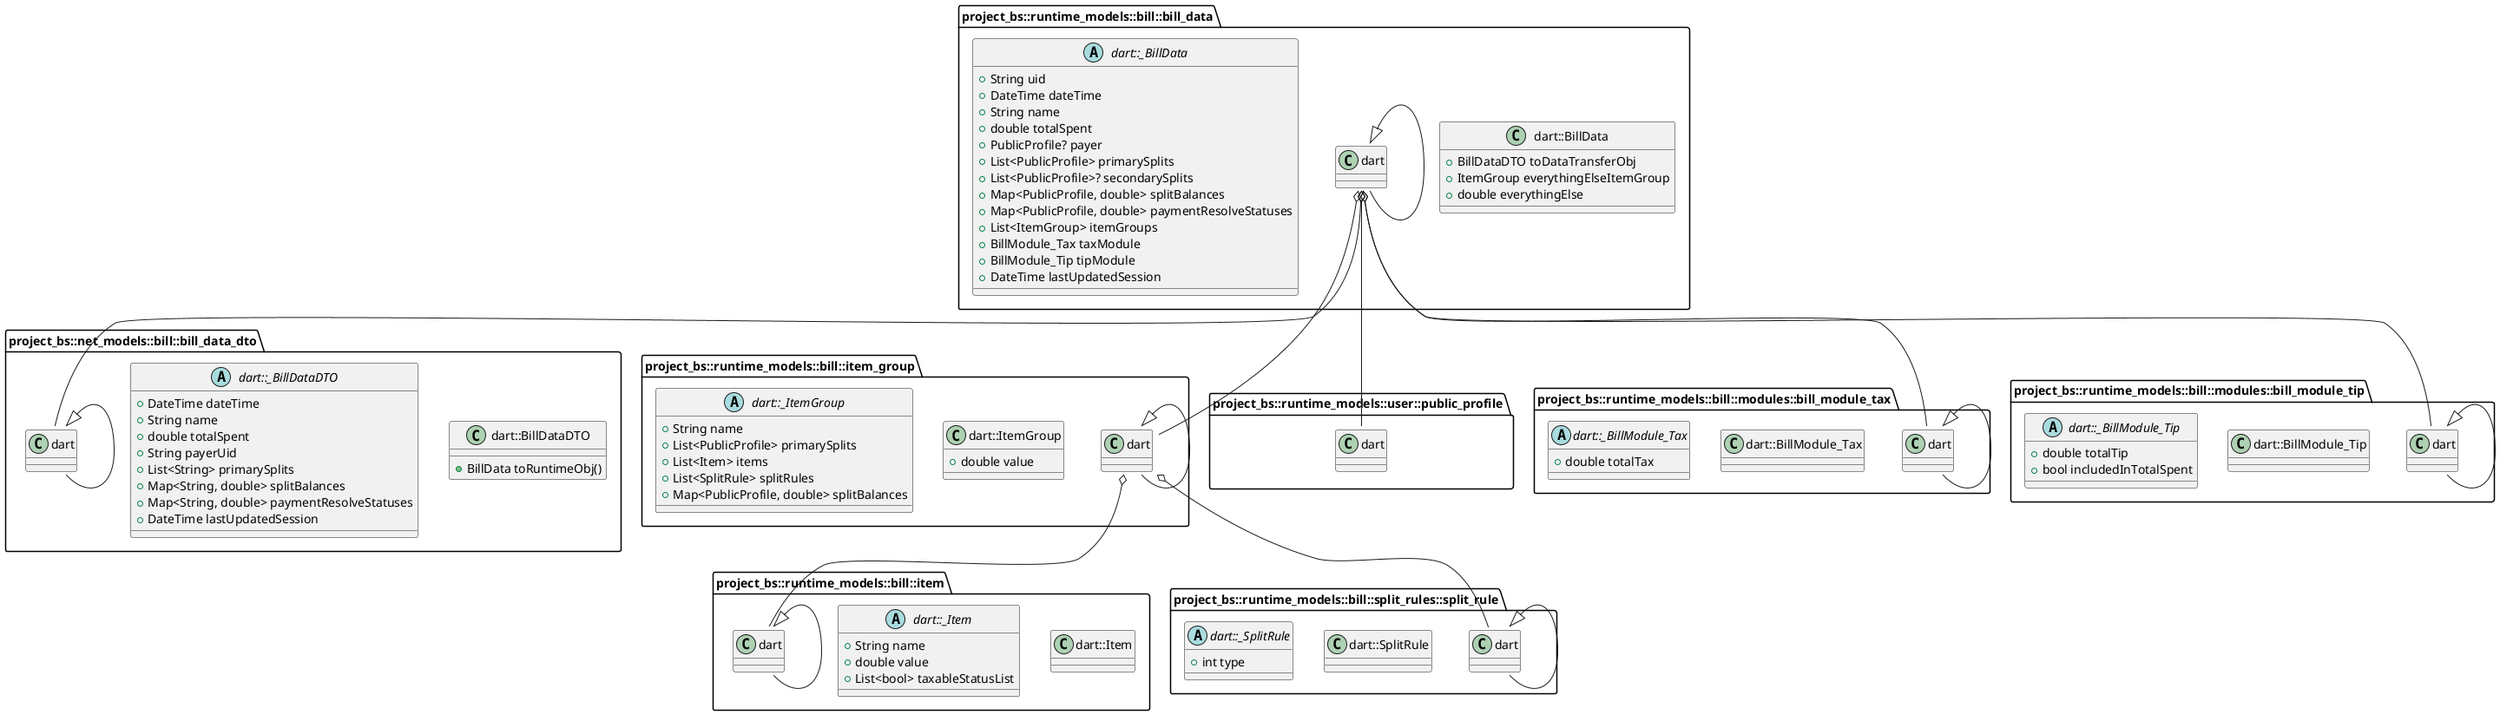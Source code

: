 @startuml Bill

class "project_bs::net_models::bill::bill_data_dto.dart::BillDataDTO" {
    +BillData toRuntimeObj()
}

abstract class "project_bs::net_models::bill::bill_data_dto.dart::_BillDataDTO" {
    +DateTime dateTime
    +String name
    +double totalSpent
    +String payerUid
    +List<String> primarySplits
    +Map<String, double> splitBalances
    +Map<String, double> paymentResolveStatuses
    +DateTime lastUpdatedSession
}
"project_bs::net_models::bill::bill_data_dto.dart::BillDataDTO" <|-- "project_bs::net_models::bill::bill_data_dto.dart::_BillDataDTO"

class "project_bs::runtime_models::bill::bill_data.dart::BillData" {
    +BillDataDTO toDataTransferObj
    +ItemGroup everythingElseItemGroup
    +double everythingElse
}

"project_bs::runtime_models::bill::bill_data.dart::BillData" o-- "project_bs::net_models::bill::bill_data_dto.dart::BillDataDTO"
"project_bs::runtime_models::bill::bill_data.dart::BillData" o-- "project_bs::runtime_models::bill::item_group.dart::ItemGroup"

abstract class "project_bs::runtime_models::bill::bill_data.dart::_BillData" {
    +String uid
    +DateTime dateTime
    +String name
    +double totalSpent
    +PublicProfile? payer
    +List<PublicProfile> primarySplits
    +List<PublicProfile>? secondarySplits
    +Map<PublicProfile, double> splitBalances
    +Map<PublicProfile, double> paymentResolveStatuses
    +List<ItemGroup> itemGroups
    +BillModule_Tax taxModule
    +BillModule_Tip tipModule
    +DateTime lastUpdatedSession
}
"project_bs::runtime_models::bill::bill_data.dart::_BillData" o-- "project_bs::runtime_models::user::public_profile.dart::PublicProfile"
"project_bs::runtime_models::bill::bill_data.dart::_BillData" o-- "project_bs::runtime_models::bill::modules::bill_module_tax.dart::BillModule_Tax"
"project_bs::runtime_models::bill::bill_data.dart::_BillData" o-- "project_bs::runtime_models::bill::modules::bill_module_tip.dart::BillModule_Tip"
"project_bs::runtime_models::bill::bill_data.dart::BillData" <|-- "project_bs::runtime_models::bill::bill_data.dart::_BillData"

class "project_bs::runtime_models::bill::item.dart::Item" {
}

abstract class "project_bs::runtime_models::bill::item.dart::_Item" {
    +String name
    +double value
    +List<bool> taxableStatusList
}
"project_bs::runtime_models::bill::item.dart::Item" <|-- "project_bs::runtime_models::bill::item.dart::_Item"

class "project_bs::runtime_models::bill::item_group.dart::ItemGroup" {
    +double value
}

abstract class "project_bs::runtime_models::bill::item_group.dart::_ItemGroup" {
    +String name
    +List<PublicProfile> primarySplits
    +List<Item> items
    +List<SplitRule> splitRules
    +Map<PublicProfile, double> splitBalances
}
"project_bs::runtime_models::bill::item_group.dart::_ItemGroup" o-- "project_bs::runtime_models::bill::item.dart::Item"
"project_bs::runtime_models::bill::item_group.dart::_ItemGroup" o-- "project_bs::runtime_models::bill::split_rules::split_rule.dart::SplitRule"
"project_bs::runtime_models::bill::item_group.dart::ItemGroup" <|-- "project_bs::runtime_models::bill::item_group.dart::_ItemGroup"

class "project_bs::runtime_models::bill::modules::bill_module_tax.dart::BillModule_Tax" {
}

abstract class "project_bs::runtime_models::bill::modules::bill_module_tax.dart::_BillModule_Tax" {
    +double totalTax
}
"project_bs::runtime_models::bill::modules::bill_module_tax.dart::BillModule_Tax" <|-- "project_bs::runtime_models::bill::modules::bill_module_tax.dart::_BillModule_Tax"

class "project_bs::runtime_models::bill::modules::bill_module_tip.dart::BillModule_Tip" {
}

abstract class "project_bs::runtime_models::bill::modules::bill_module_tip.dart::_BillModule_Tip" {
    +double totalTip
    +bool includedInTotalSpent
}
"project_bs::runtime_models::bill::modules::bill_module_tip.dart::BillModule_Tip" <|-- "project_bs::runtime_models::bill::modules::bill_module_tip.dart::_BillModule_Tip"

class "project_bs::runtime_models::bill::split_rules::split_rule.dart::SplitRule" {
}

abstract class "project_bs::runtime_models::bill::split_rules::split_rule.dart::_SplitRule" {
    +int type
}
"project_bs::runtime_models::bill::split_rules::split_rule.dart::SplitRule" <|-- "project_bs::runtime_models::bill::split_rules::split_rule.dart::_SplitRule"

@enduml